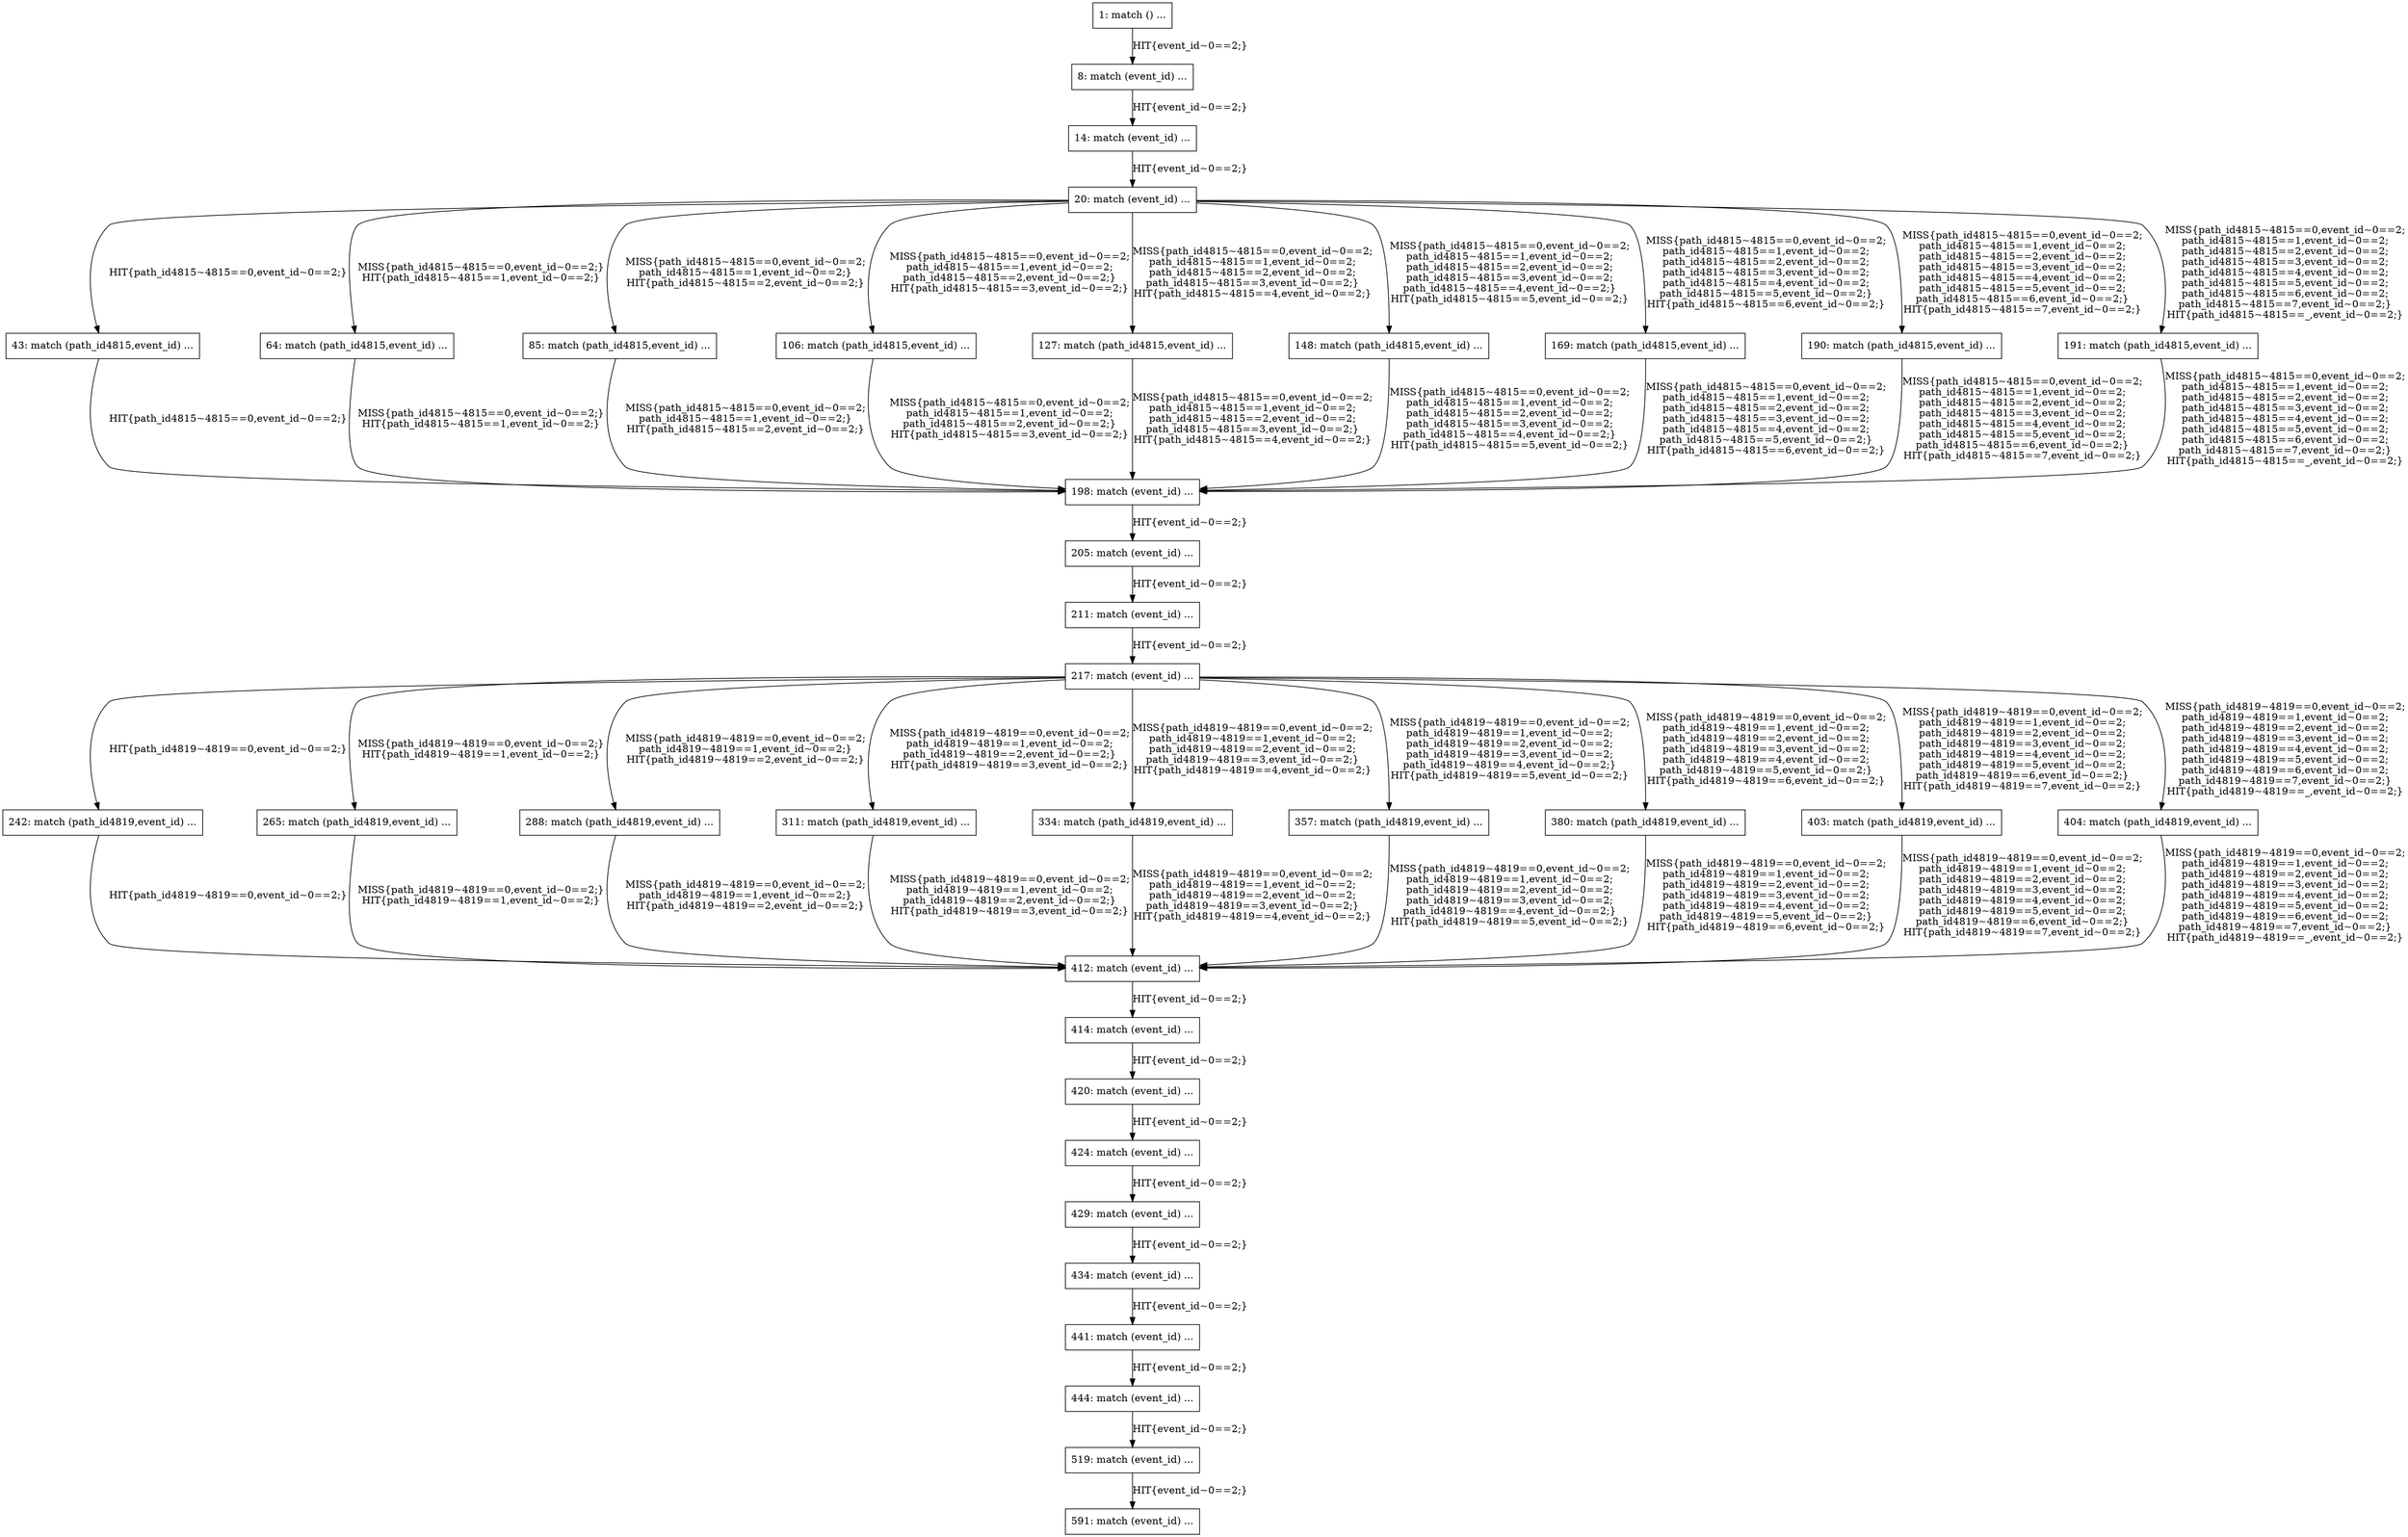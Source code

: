 digraph G {
  "1: match () ...
" [shape=box, ];
  "8: match (event_id) ...
" [shape=box, ];
  "14: match (event_id) ...
" [shape=box, ];
  "20: match (event_id) ...
" [shape=box, ];
  "43: match (path_id4815,event_id) ...
" [shape=box, ];
  "64: match (path_id4815,event_id) ...
" [shape=box, ];
  "85: match (path_id4815,event_id) ...
" [shape=box, ];
  "106: match (path_id4815,event_id) ...
" [shape=box, ];
  "127: match (path_id4815,event_id) ...
" [shape=box, ];
  "148: match (path_id4815,event_id) ...
" [shape=box, ];
  "169: match (path_id4815,event_id) ...
" [shape=box, ];
  "190: match (path_id4815,event_id) ...
" [shape=box, ];
  "191: match (path_id4815,event_id) ...
" [shape=box, ];
  "198: match (event_id) ...
" [shape=box, ];
  "205: match (event_id) ...
" [shape=box, ];
  "211: match (event_id) ...
" [shape=box, ];
  "217: match (event_id) ...
" [shape=box, ];
  "242: match (path_id4819,event_id) ...
" [shape=box, ];
  "265: match (path_id4819,event_id) ...
" [shape=box, ];
  "288: match (path_id4819,event_id) ...
" [shape=box, ];
  "311: match (path_id4819,event_id) ...
" [shape=box, ];
  "334: match (path_id4819,event_id) ...
" [shape=box, ];
  "357: match (path_id4819,event_id) ...
" [shape=box, ];
  "380: match (path_id4819,event_id) ...
" [shape=box, ];
  "403: match (path_id4819,event_id) ...
" [shape=box, ];
  "404: match (path_id4819,event_id) ...
" [shape=box, ];
  "412: match (event_id) ...
" [shape=box, ];
  "414: match (event_id) ...
" [shape=box, ];
  "420: match (event_id) ...
" [shape=box, ];
  "424: match (event_id) ...
" [shape=box, ];
  "429: match (event_id) ...
" [shape=box, ];
  "434: match (event_id) ...
" [shape=box, ];
  "441: match (event_id) ...
" [shape=box, ];
  "444: match (event_id) ...
" [shape=box, ];
  "519: match (event_id) ...
" [shape=box, ];
  "591: match (event_id) ...
" [shape=box, ];
  
  
  "1: match () ...
" -> "8: match (event_id) ...
" [label="HIT{event_id~0==2;}",
                                                    ];
  "8: match (event_id) ...
" -> "14: match (event_id) ...
" [label="HIT{event_id~0==2;}",
                                                             ];
  "14: match (event_id) ...
" -> "20: match (event_id) ...
" [label="HIT{event_id~0==2;}",
                                                              ];
  "20: match (event_id) ...
" -> "43: match (path_id4815,event_id) ...
" [
  label="HIT{path_id4815~4815==0,event_id~0==2;}", ];
  "20: match (event_id) ...
" -> "64: match (path_id4815,event_id) ...
" [
  label="MISS{path_id4815~4815==0,event_id~0==2;}
HIT{path_id4815~4815==1,event_id~0==2;}",
  ];
  "20: match (event_id) ...
" -> "85: match (path_id4815,event_id) ...
" [
  label="MISS{path_id4815~4815==0,event_id~0==2;
path_id4815~4815==1,event_id~0==2;}
HIT{path_id4815~4815==2,event_id~0==2;}",
  ];
  "20: match (event_id) ...
" -> "106: match (path_id4815,event_id) ...
" [
  label="MISS{path_id4815~4815==0,event_id~0==2;
path_id4815~4815==1,event_id~0==2;
path_id4815~4815==2,event_id~0==2;}
HIT{path_id4815~4815==3,event_id~0==2;}",
  ];
  "20: match (event_id) ...
" -> "127: match (path_id4815,event_id) ...
" [
  label="MISS{path_id4815~4815==0,event_id~0==2;
path_id4815~4815==1,event_id~0==2;
path_id4815~4815==2,event_id~0==2;
path_id4815~4815==3,event_id~0==2;}
HIT{path_id4815~4815==4,event_id~0==2;}",
  ];
  "20: match (event_id) ...
" -> "148: match (path_id4815,event_id) ...
" [
  label="MISS{path_id4815~4815==0,event_id~0==2;
path_id4815~4815==1,event_id~0==2;
path_id4815~4815==2,event_id~0==2;
path_id4815~4815==3,event_id~0==2;
path_id4815~4815==4,event_id~0==2;}
HIT{path_id4815~4815==5,event_id~0==2;}",
  ];
  "20: match (event_id) ...
" -> "169: match (path_id4815,event_id) ...
" [
  label="MISS{path_id4815~4815==0,event_id~0==2;
path_id4815~4815==1,event_id~0==2;
path_id4815~4815==2,event_id~0==2;
path_id4815~4815==3,event_id~0==2;
path_id4815~4815==4,event_id~0==2;
path_id4815~4815==5,event_id~0==2;}
HIT{path_id4815~4815==6,event_id~0==2;}",
  ];
  "20: match (event_id) ...
" -> "190: match (path_id4815,event_id) ...
" [
  label="MISS{path_id4815~4815==0,event_id~0==2;
path_id4815~4815==1,event_id~0==2;
path_id4815~4815==2,event_id~0==2;
path_id4815~4815==3,event_id~0==2;
path_id4815~4815==4,event_id~0==2;
path_id4815~4815==5,event_id~0==2;
path_id4815~4815==6,event_id~0==2;}
HIT{path_id4815~4815==7,event_id~0==2;}",
  ];
  "20: match (event_id) ...
" -> "191: match (path_id4815,event_id) ...
" [
  label="MISS{path_id4815~4815==0,event_id~0==2;
path_id4815~4815==1,event_id~0==2;
path_id4815~4815==2,event_id~0==2;
path_id4815~4815==3,event_id~0==2;
path_id4815~4815==4,event_id~0==2;
path_id4815~4815==5,event_id~0==2;
path_id4815~4815==6,event_id~0==2;
path_id4815~4815==7,event_id~0==2;}
HIT{path_id4815~4815==_,event_id~0==2;}",
  ];
  "43: match (path_id4815,event_id) ...
" -> "198: match (event_id) ...
" [
  label="HIT{path_id4815~4815==0,event_id~0==2;}", ];
  "64: match (path_id4815,event_id) ...
" -> "198: match (event_id) ...
" [
  label="MISS{path_id4815~4815==0,event_id~0==2;}
HIT{path_id4815~4815==1,event_id~0==2;}",
  ];
  "85: match (path_id4815,event_id) ...
" -> "198: match (event_id) ...
" [
  label="MISS{path_id4815~4815==0,event_id~0==2;
path_id4815~4815==1,event_id~0==2;}
HIT{path_id4815~4815==2,event_id~0==2;}",
  ];
  "106: match (path_id4815,event_id) ...
" -> "198: match (event_id) ...
" [
  label="MISS{path_id4815~4815==0,event_id~0==2;
path_id4815~4815==1,event_id~0==2;
path_id4815~4815==2,event_id~0==2;}
HIT{path_id4815~4815==3,event_id~0==2;}",
  ];
  "127: match (path_id4815,event_id) ...
" -> "198: match (event_id) ...
" [
  label="MISS{path_id4815~4815==0,event_id~0==2;
path_id4815~4815==1,event_id~0==2;
path_id4815~4815==2,event_id~0==2;
path_id4815~4815==3,event_id~0==2;}
HIT{path_id4815~4815==4,event_id~0==2;}",
  ];
  "148: match (path_id4815,event_id) ...
" -> "198: match (event_id) ...
" [
  label="MISS{path_id4815~4815==0,event_id~0==2;
path_id4815~4815==1,event_id~0==2;
path_id4815~4815==2,event_id~0==2;
path_id4815~4815==3,event_id~0==2;
path_id4815~4815==4,event_id~0==2;}
HIT{path_id4815~4815==5,event_id~0==2;}",
  ];
  "169: match (path_id4815,event_id) ...
" -> "198: match (event_id) ...
" [
  label="MISS{path_id4815~4815==0,event_id~0==2;
path_id4815~4815==1,event_id~0==2;
path_id4815~4815==2,event_id~0==2;
path_id4815~4815==3,event_id~0==2;
path_id4815~4815==4,event_id~0==2;
path_id4815~4815==5,event_id~0==2;}
HIT{path_id4815~4815==6,event_id~0==2;}",
  ];
  "190: match (path_id4815,event_id) ...
" -> "198: match (event_id) ...
" [
  label="MISS{path_id4815~4815==0,event_id~0==2;
path_id4815~4815==1,event_id~0==2;
path_id4815~4815==2,event_id~0==2;
path_id4815~4815==3,event_id~0==2;
path_id4815~4815==4,event_id~0==2;
path_id4815~4815==5,event_id~0==2;
path_id4815~4815==6,event_id~0==2;}
HIT{path_id4815~4815==7,event_id~0==2;}",
  ];
  "191: match (path_id4815,event_id) ...
" -> "198: match (event_id) ...
" [
  label="MISS{path_id4815~4815==0,event_id~0==2;
path_id4815~4815==1,event_id~0==2;
path_id4815~4815==2,event_id~0==2;
path_id4815~4815==3,event_id~0==2;
path_id4815~4815==4,event_id~0==2;
path_id4815~4815==5,event_id~0==2;
path_id4815~4815==6,event_id~0==2;
path_id4815~4815==7,event_id~0==2;}
HIT{path_id4815~4815==_,event_id~0==2;}",
  ];
  "198: match (event_id) ...
" -> "205: match (event_id) ...
" [label="HIT{event_id~0==2;}",
                                                                ];
  "205: match (event_id) ...
" -> "211: match (event_id) ...
" [label="HIT{event_id~0==2;}",
                                                                ];
  "211: match (event_id) ...
" -> "217: match (event_id) ...
" [label="HIT{event_id~0==2;}",
                                                                ];
  "217: match (event_id) ...
" -> "242: match (path_id4819,event_id) ...
" [
  label="HIT{path_id4819~4819==0,event_id~0==2;}", ];
  "217: match (event_id) ...
" -> "265: match (path_id4819,event_id) ...
" [
  label="MISS{path_id4819~4819==0,event_id~0==2;}
HIT{path_id4819~4819==1,event_id~0==2;}",
  ];
  "217: match (event_id) ...
" -> "288: match (path_id4819,event_id) ...
" [
  label="MISS{path_id4819~4819==0,event_id~0==2;
path_id4819~4819==1,event_id~0==2;}
HIT{path_id4819~4819==2,event_id~0==2;}",
  ];
  "217: match (event_id) ...
" -> "311: match (path_id4819,event_id) ...
" [
  label="MISS{path_id4819~4819==0,event_id~0==2;
path_id4819~4819==1,event_id~0==2;
path_id4819~4819==2,event_id~0==2;}
HIT{path_id4819~4819==3,event_id~0==2;}",
  ];
  "217: match (event_id) ...
" -> "334: match (path_id4819,event_id) ...
" [
  label="MISS{path_id4819~4819==0,event_id~0==2;
path_id4819~4819==1,event_id~0==2;
path_id4819~4819==2,event_id~0==2;
path_id4819~4819==3,event_id~0==2;}
HIT{path_id4819~4819==4,event_id~0==2;}",
  ];
  "217: match (event_id) ...
" -> "357: match (path_id4819,event_id) ...
" [
  label="MISS{path_id4819~4819==0,event_id~0==2;
path_id4819~4819==1,event_id~0==2;
path_id4819~4819==2,event_id~0==2;
path_id4819~4819==3,event_id~0==2;
path_id4819~4819==4,event_id~0==2;}
HIT{path_id4819~4819==5,event_id~0==2;}",
  ];
  "217: match (event_id) ...
" -> "380: match (path_id4819,event_id) ...
" [
  label="MISS{path_id4819~4819==0,event_id~0==2;
path_id4819~4819==1,event_id~0==2;
path_id4819~4819==2,event_id~0==2;
path_id4819~4819==3,event_id~0==2;
path_id4819~4819==4,event_id~0==2;
path_id4819~4819==5,event_id~0==2;}
HIT{path_id4819~4819==6,event_id~0==2;}",
  ];
  "217: match (event_id) ...
" -> "403: match (path_id4819,event_id) ...
" [
  label="MISS{path_id4819~4819==0,event_id~0==2;
path_id4819~4819==1,event_id~0==2;
path_id4819~4819==2,event_id~0==2;
path_id4819~4819==3,event_id~0==2;
path_id4819~4819==4,event_id~0==2;
path_id4819~4819==5,event_id~0==2;
path_id4819~4819==6,event_id~0==2;}
HIT{path_id4819~4819==7,event_id~0==2;}",
  ];
  "217: match (event_id) ...
" -> "404: match (path_id4819,event_id) ...
" [
  label="MISS{path_id4819~4819==0,event_id~0==2;
path_id4819~4819==1,event_id~0==2;
path_id4819~4819==2,event_id~0==2;
path_id4819~4819==3,event_id~0==2;
path_id4819~4819==4,event_id~0==2;
path_id4819~4819==5,event_id~0==2;
path_id4819~4819==6,event_id~0==2;
path_id4819~4819==7,event_id~0==2;}
HIT{path_id4819~4819==_,event_id~0==2;}",
  ];
  "242: match (path_id4819,event_id) ...
" -> "412: match (event_id) ...
" [
  label="HIT{path_id4819~4819==0,event_id~0==2;}", ];
  "265: match (path_id4819,event_id) ...
" -> "412: match (event_id) ...
" [
  label="MISS{path_id4819~4819==0,event_id~0==2;}
HIT{path_id4819~4819==1,event_id~0==2;}",
  ];
  "288: match (path_id4819,event_id) ...
" -> "412: match (event_id) ...
" [
  label="MISS{path_id4819~4819==0,event_id~0==2;
path_id4819~4819==1,event_id~0==2;}
HIT{path_id4819~4819==2,event_id~0==2;}",
  ];
  "311: match (path_id4819,event_id) ...
" -> "412: match (event_id) ...
" [
  label="MISS{path_id4819~4819==0,event_id~0==2;
path_id4819~4819==1,event_id~0==2;
path_id4819~4819==2,event_id~0==2;}
HIT{path_id4819~4819==3,event_id~0==2;}",
  ];
  "334: match (path_id4819,event_id) ...
" -> "412: match (event_id) ...
" [
  label="MISS{path_id4819~4819==0,event_id~0==2;
path_id4819~4819==1,event_id~0==2;
path_id4819~4819==2,event_id~0==2;
path_id4819~4819==3,event_id~0==2;}
HIT{path_id4819~4819==4,event_id~0==2;}",
  ];
  "357: match (path_id4819,event_id) ...
" -> "412: match (event_id) ...
" [
  label="MISS{path_id4819~4819==0,event_id~0==2;
path_id4819~4819==1,event_id~0==2;
path_id4819~4819==2,event_id~0==2;
path_id4819~4819==3,event_id~0==2;
path_id4819~4819==4,event_id~0==2;}
HIT{path_id4819~4819==5,event_id~0==2;}",
  ];
  "380: match (path_id4819,event_id) ...
" -> "412: match (event_id) ...
" [
  label="MISS{path_id4819~4819==0,event_id~0==2;
path_id4819~4819==1,event_id~0==2;
path_id4819~4819==2,event_id~0==2;
path_id4819~4819==3,event_id~0==2;
path_id4819~4819==4,event_id~0==2;
path_id4819~4819==5,event_id~0==2;}
HIT{path_id4819~4819==6,event_id~0==2;}",
  ];
  "403: match (path_id4819,event_id) ...
" -> "412: match (event_id) ...
" [
  label="MISS{path_id4819~4819==0,event_id~0==2;
path_id4819~4819==1,event_id~0==2;
path_id4819~4819==2,event_id~0==2;
path_id4819~4819==3,event_id~0==2;
path_id4819~4819==4,event_id~0==2;
path_id4819~4819==5,event_id~0==2;
path_id4819~4819==6,event_id~0==2;}
HIT{path_id4819~4819==7,event_id~0==2;}",
  ];
  "404: match (path_id4819,event_id) ...
" -> "412: match (event_id) ...
" [
  label="MISS{path_id4819~4819==0,event_id~0==2;
path_id4819~4819==1,event_id~0==2;
path_id4819~4819==2,event_id~0==2;
path_id4819~4819==3,event_id~0==2;
path_id4819~4819==4,event_id~0==2;
path_id4819~4819==5,event_id~0==2;
path_id4819~4819==6,event_id~0==2;
path_id4819~4819==7,event_id~0==2;}
HIT{path_id4819~4819==_,event_id~0==2;}",
  ];
  "412: match (event_id) ...
" -> "414: match (event_id) ...
" [label="HIT{event_id~0==2;}",
                                                                ];
  "414: match (event_id) ...
" -> "420: match (event_id) ...
" [label="HIT{event_id~0==2;}",
                                                                ];
  "420: match (event_id) ...
" -> "424: match (event_id) ...
" [label="HIT{event_id~0==2;}",
                                                                ];
  "424: match (event_id) ...
" -> "429: match (event_id) ...
" [label="HIT{event_id~0==2;}",
                                                                ];
  "429: match (event_id) ...
" -> "434: match (event_id) ...
" [label="HIT{event_id~0==2;}",
                                                                ];
  "434: match (event_id) ...
" -> "441: match (event_id) ...
" [label="HIT{event_id~0==2;}",
                                                                ];
  "441: match (event_id) ...
" -> "444: match (event_id) ...
" [label="HIT{event_id~0==2;}",
                                                                ];
  "444: match (event_id) ...
" -> "519: match (event_id) ...
" [label="HIT{event_id~0==2;}",
                                                                ];
  "519: match (event_id) ...
" -> "591: match (event_id) ...
" [label="HIT{event_id~0==2;}",
                                                                ];
  
  }